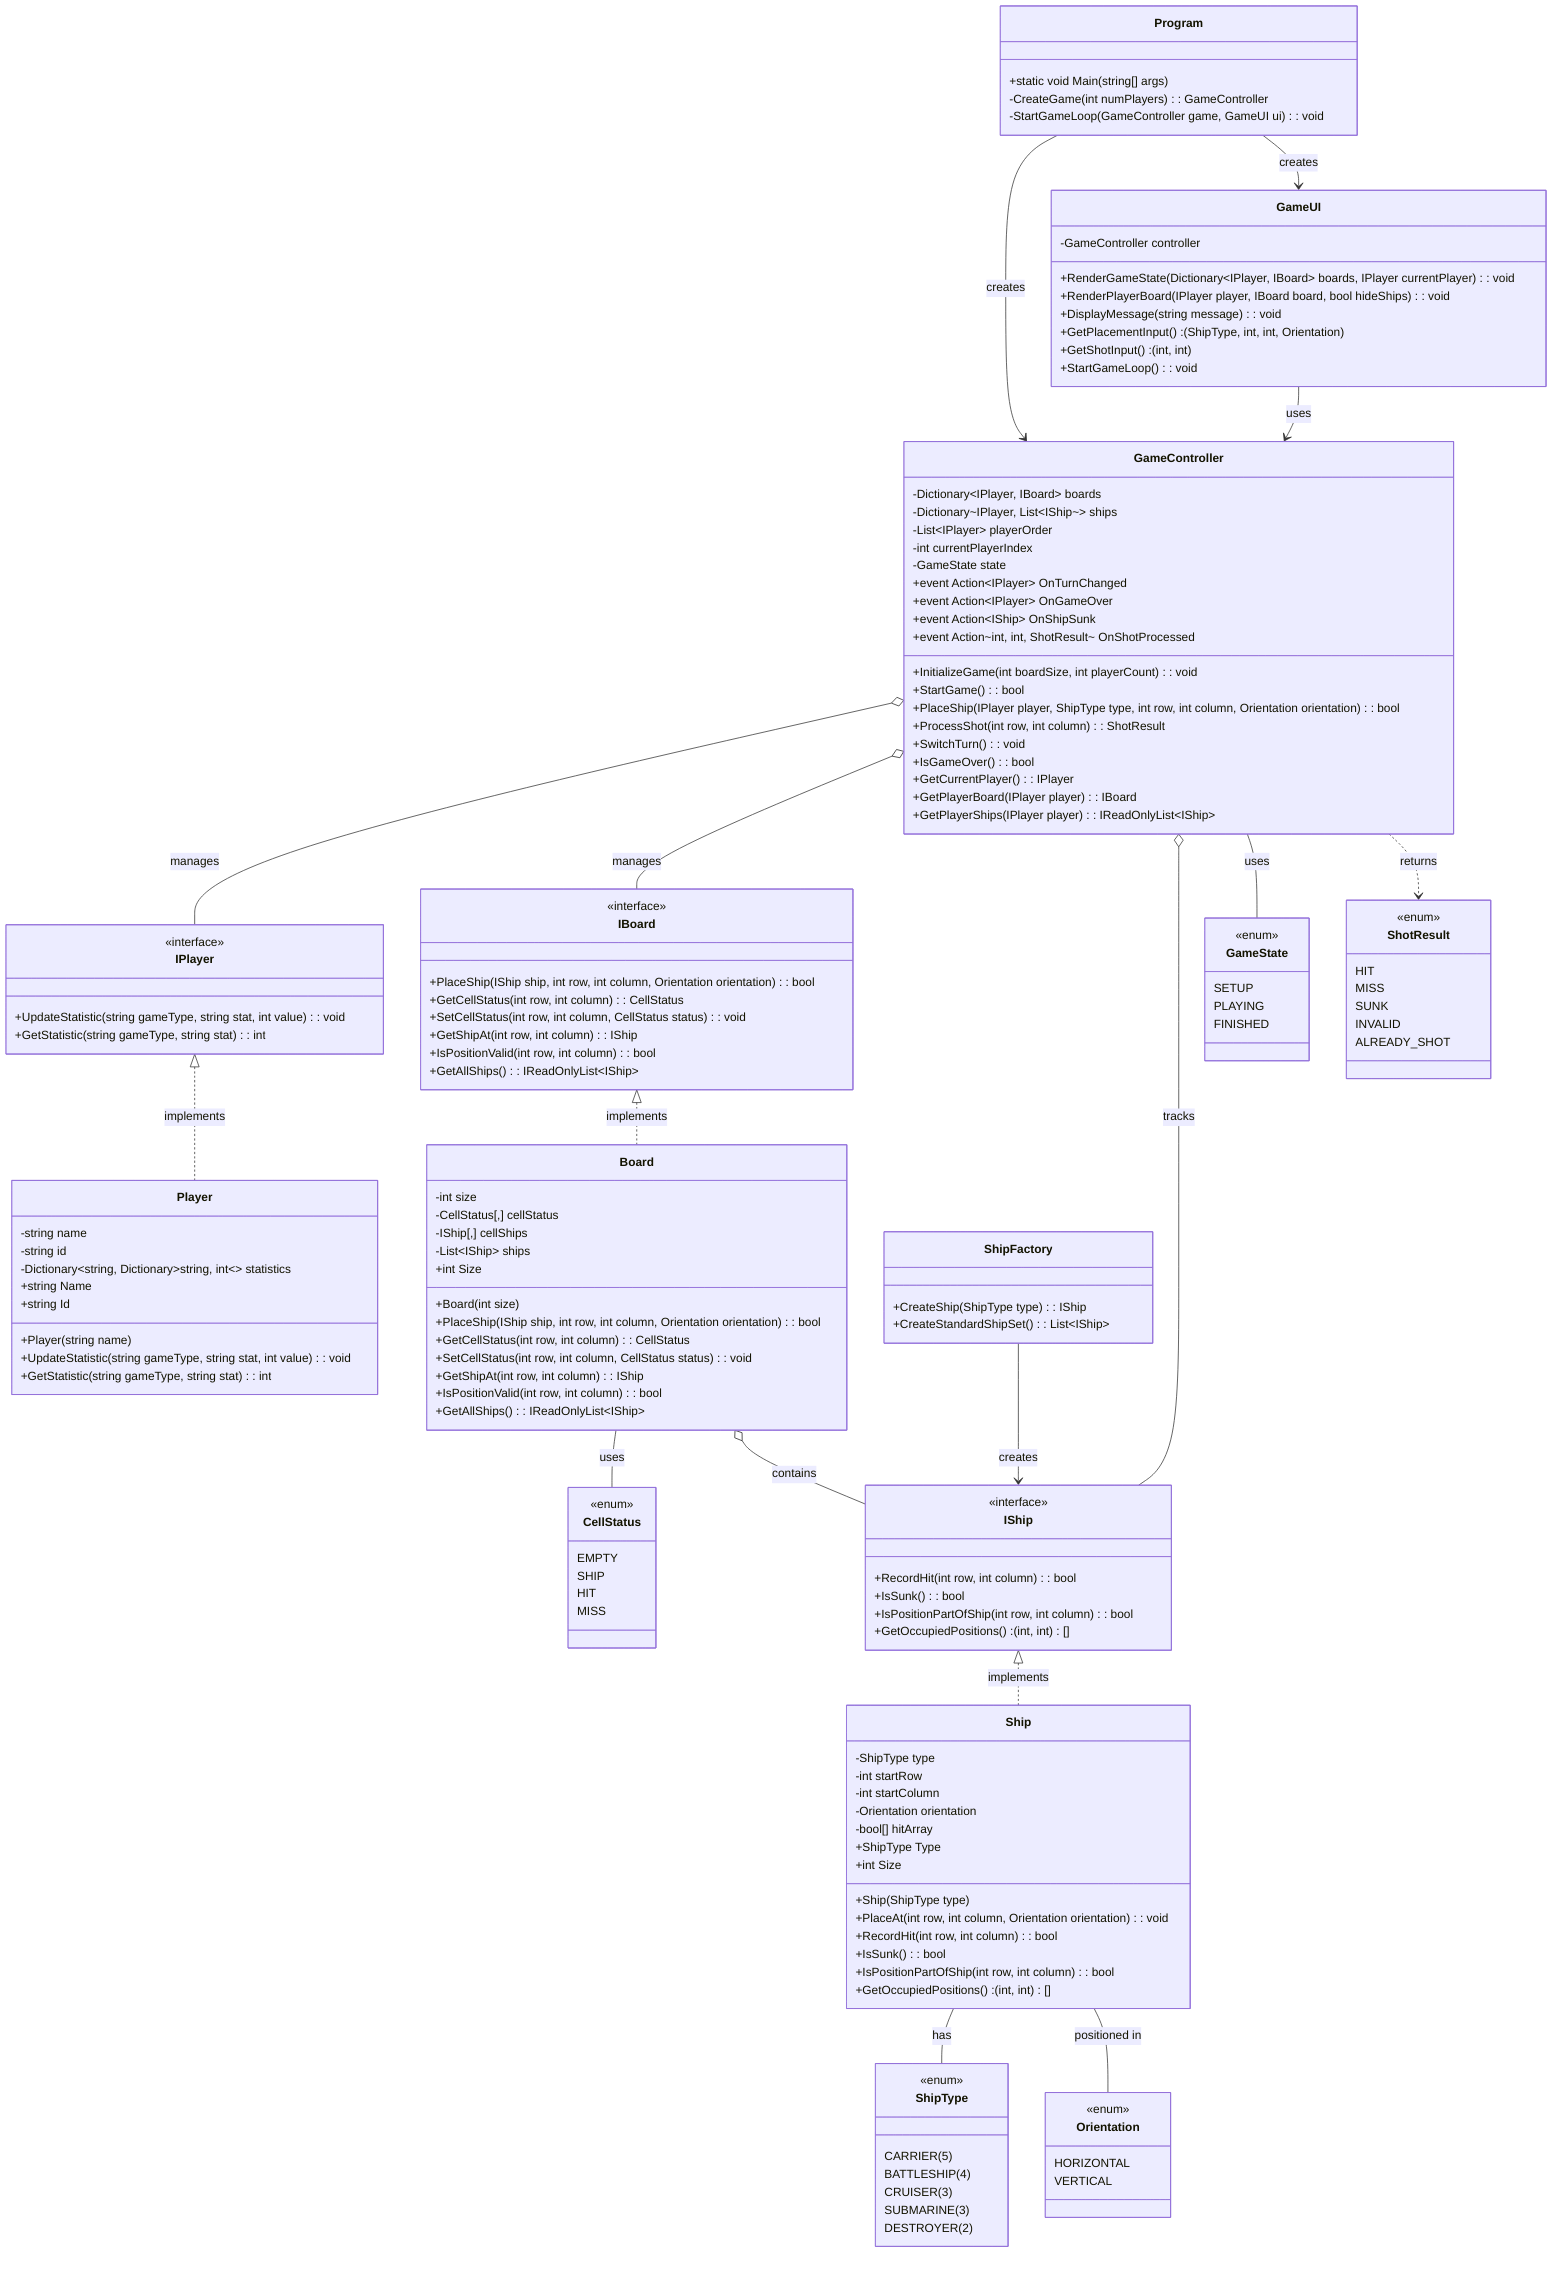 classDiagram
    class GameController {
        -Dictionary~IPlayer, IBoard~ boards
        -Dictionary~IPlayer, List~IShip~~ ships
        -List~IPlayer~ playerOrder
        -int currentPlayerIndex
        -GameState state
        +event Action~IPlayer~ OnTurnChanged
        +event Action~IPlayer~ OnGameOver
        +event Action~IShip~ OnShipSunk
        +event Action~int, int, ShotResult~ OnShotProcessed
        +InitializeGame(int boardSize, int playerCount) : void
        +StartGame() : bool
        +PlaceShip(IPlayer player, ShipType type, int row, int column, Orientation orientation) : bool
        +ProcessShot(int row, int column) : ShotResult
        +SwitchTurn() : void
        +IsGameOver() : bool
        +GetCurrentPlayer() : IPlayer
        +GetPlayerBoard(IPlayer player) : IBoard
        +GetPlayerShips(IPlayer player) : IReadOnlyList~IShip~
    }

    class GameUI {
        -GameController controller
        +RenderGameState(Dictionary~IPlayer, IBoard~ boards, IPlayer currentPlayer) : void
        +RenderPlayerBoard(IPlayer player, IBoard board, bool hideShips) : void
        +DisplayMessage(string message) : void
        +GetPlacementInput() : (ShipType, int, int, Orientation)
        +GetShotInput() : (int, int)
        +StartGameLoop() : void
    }

    class IPlayer {
        +UpdateStatistic(string gameType, string stat, int value) : void
        +GetStatistic(string gameType, string stat) : int
    }
    
    class Player {
        -string name
        -string id
        -Dictionary~string, Dictionary~string, int~~ statistics
        +string Name
        +string Id
        +Player(string name)
        +UpdateStatistic(string gameType, string stat, int value) : void
        +GetStatistic(string gameType, string stat) : int
    }

    class IBoard {
        +PlaceShip(IShip ship, int row, int column, Orientation orientation) : bool
        +GetCellStatus(int row, int column) : CellStatus
        +SetCellStatus(int row, int column, CellStatus status) : void
        +GetShipAt(int row, int column) : IShip
        +IsPositionValid(int row, int column) : bool
        +GetAllShips() : IReadOnlyList~IShip~
    }

    class Board {
        -int size
        -CellStatus[,] cellStatus
        -IShip[,] cellShips
        -List~IShip~ ships
        +int Size
        +Board(int size)
        +PlaceShip(IShip ship, int row, int column, Orientation orientation) : bool
        +GetCellStatus(int row, int column) : CellStatus
        +SetCellStatus(int row, int column, CellStatus status) : void
        +GetShipAt(int row, int column) : IShip
        +IsPositionValid(int row, int column) : bool
        +GetAllShips() : IReadOnlyList~IShip~
    }

    class IShip {
        +RecordHit(int row, int column) : bool
        +IsSunk() : bool
        +IsPositionPartOfShip(int row, int column) : bool
        +GetOccupiedPositions() : (int, int)[]
    }

    class Ship {
        -ShipType type
        -int startRow
        -int startColumn
        -Orientation orientation
        -bool[] hitArray
        +ShipType Type
        +int Size
        +Ship(ShipType type)
        +PlaceAt(int row, int column, Orientation orientation) : void
        +RecordHit(int row, int column) : bool
        +IsSunk() : bool
        +IsPositionPartOfShip(int row, int column) : bool
        +GetOccupiedPositions() : (int, int)[]
    }
    
    class ShipFactory {
        +CreateShip(ShipType type) : IShip
        +CreateStandardShipSet() : List~IShip~
    }


    class ShipType {
        CARRIER(5)
        BATTLESHIP(4)
        CRUISER(3)
        SUBMARINE(3)
        DESTROYER(2)
    }

    class CellStatus {
        EMPTY
        SHIP
        HIT
        MISS
    }

    class Orientation {
        HORIZONTAL
        VERTICAL
    }

    class GameState {
        SETUP
        PLAYING
        FINISHED
    }

    class ShotResult {
        HIT
        MISS
        SUNK
        INVALID
        ALREADY_SHOT
    }

    class Program {
        +static void Main(string[] args)
        -CreateGame(int numPlayers) : GameController
        -StartGameLoop(GameController game, GameUI ui) : void
    }

    <<interface>> IPlayer
    <<interface>> IShip
    <<interface>> IBoard
    <<enum>> ShipType
    <<enum>> CellStatus
    <<enum>> Orientation
    <<enum>> GameState
    <<enum>> ShotResult

    Program --> GameController : creates
    Program --> GameUI : creates
    GameController o-- IPlayer : manages
    GameController o-- IBoard : manages
    GameController o-- IShip : tracks
    GameController -- GameState : uses
    GameController ..> ShotResult : returns
    GameUI --> GameController : uses
    IPlayer <|.. Player : implements
    IBoard <|.. Board : implements
    IShip <|.. Ship : implements
    Board -- CellStatus : uses
    Board o-- IShip : contains
    ShipFactory --> IShip : creates
    Ship -- ShipType : has
    Ship -- Orientation : positioned in